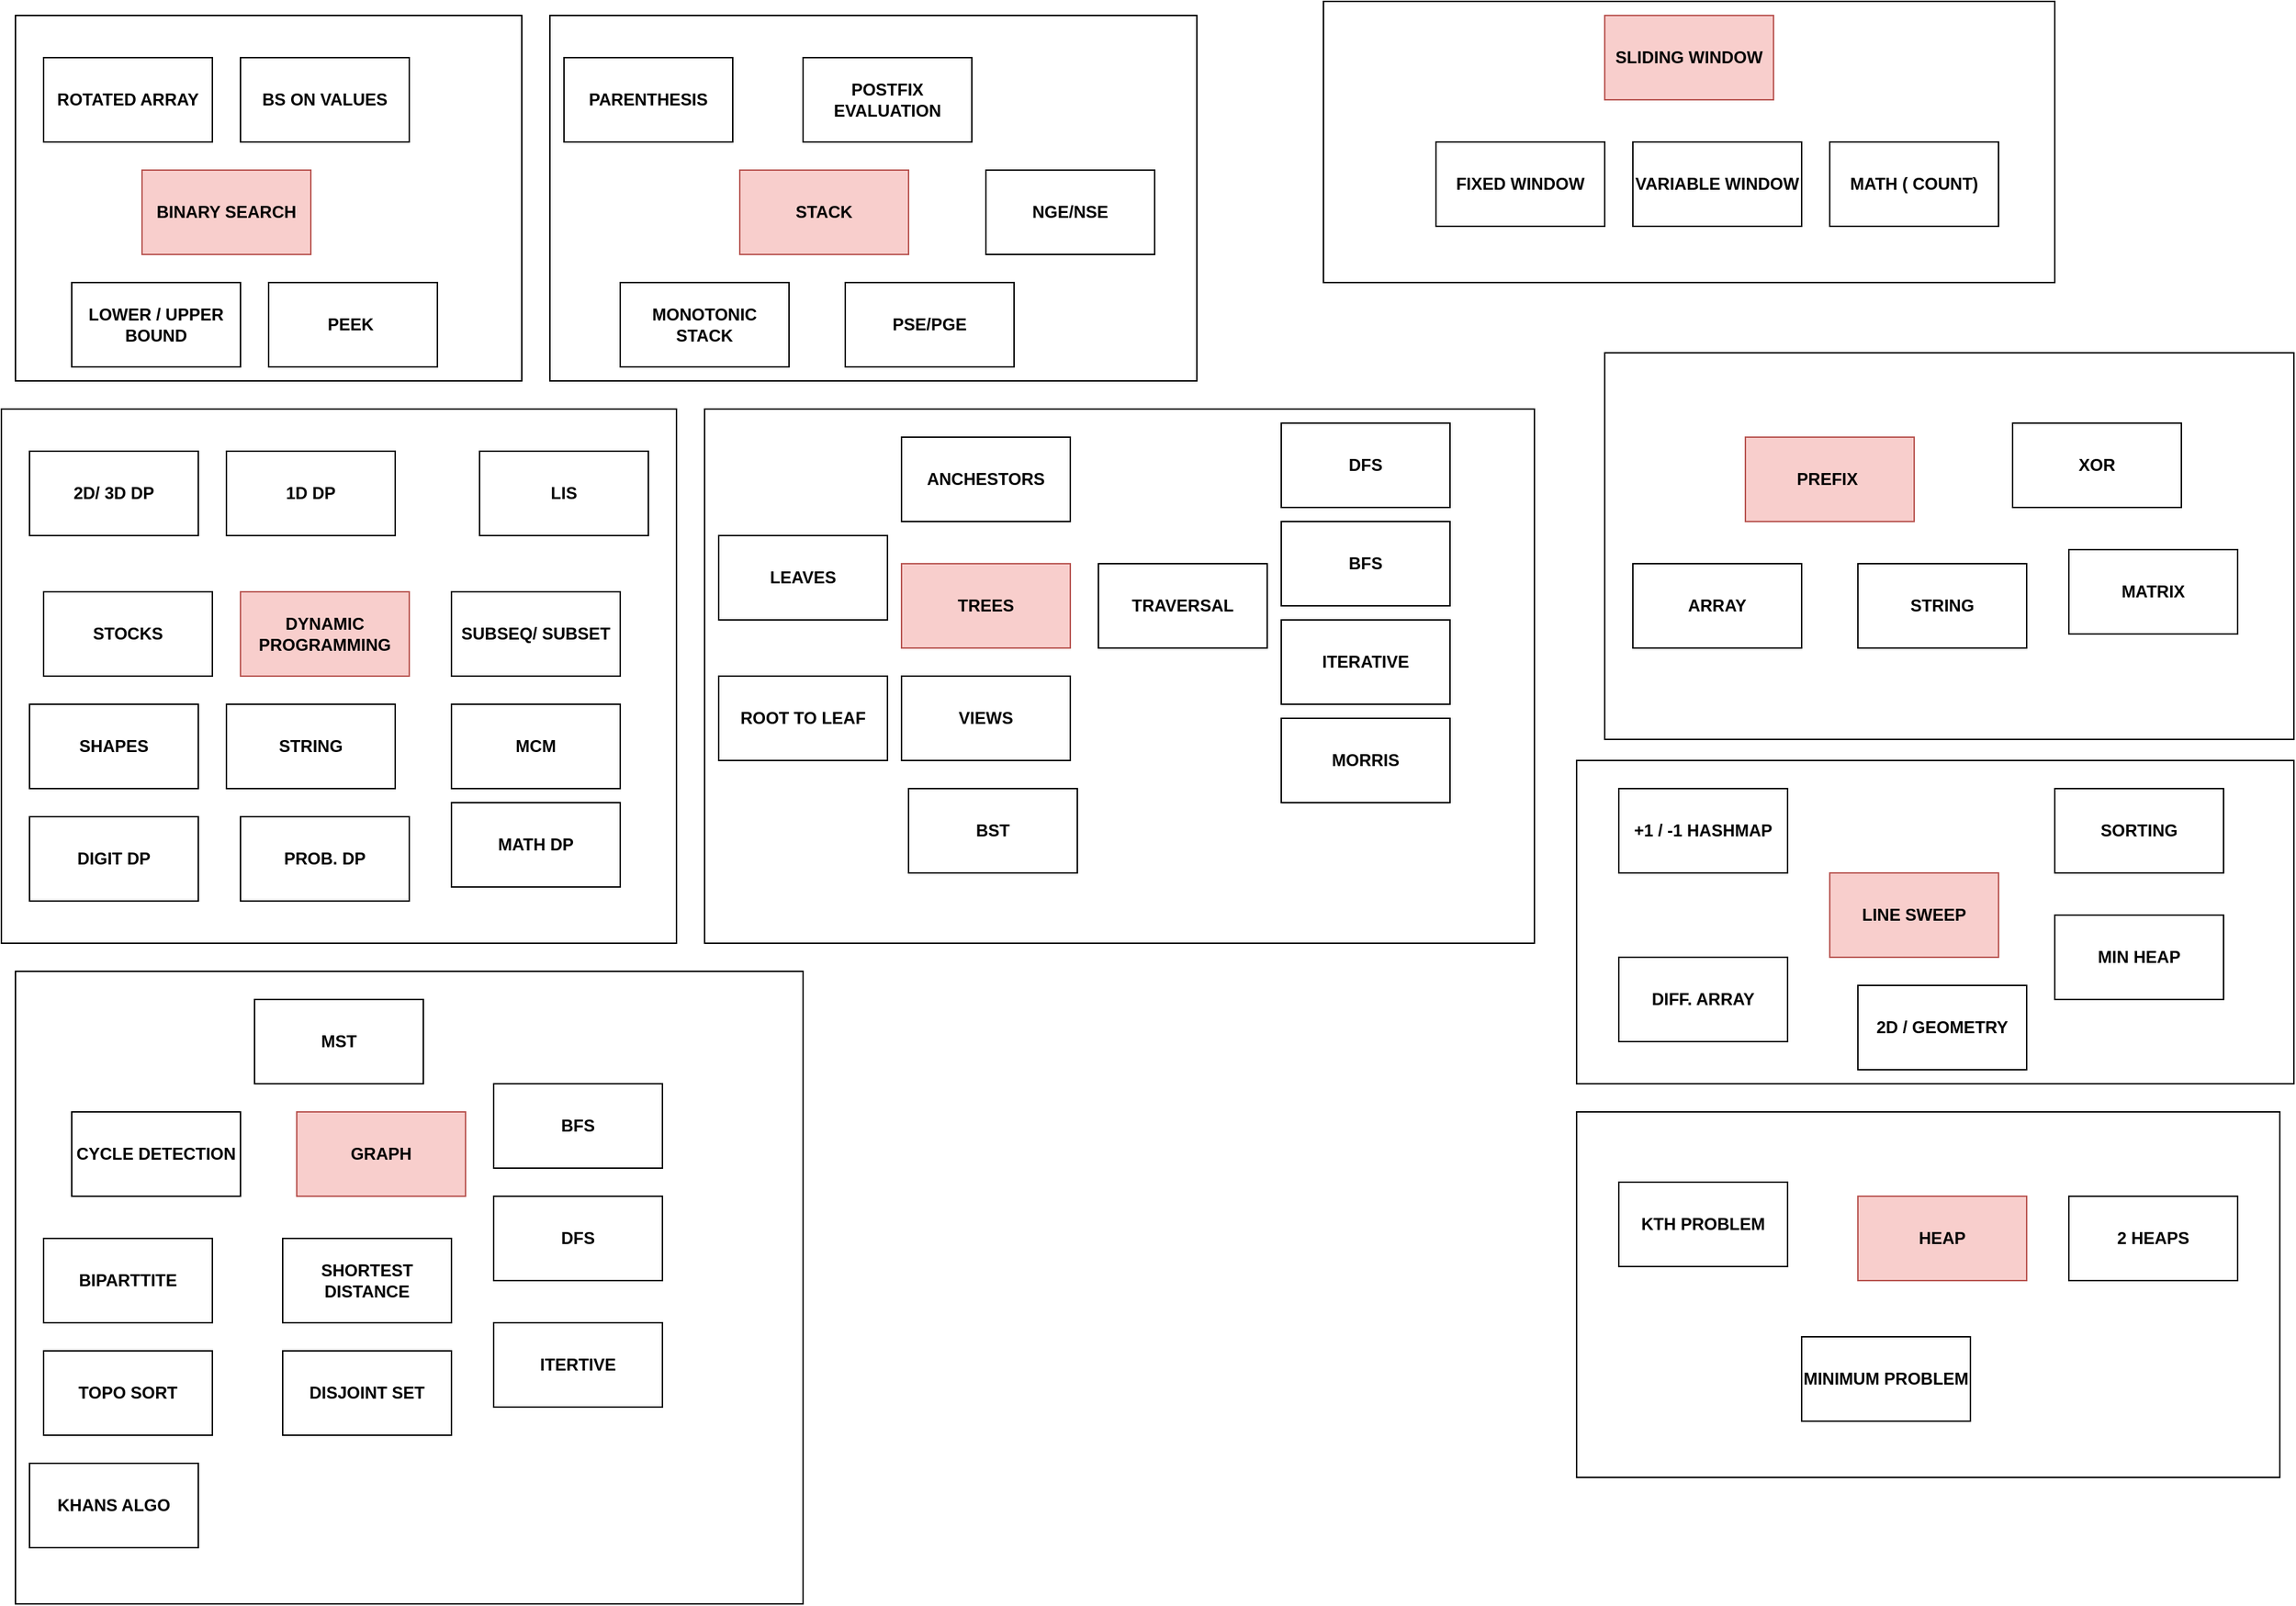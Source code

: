 <mxfile version="26.0.6">
  <diagram name="Page-1" id="dnJ8gBHItaRelVK294X2">
    <mxGraphModel dx="2868" dy="1572" grid="1" gridSize="10" guides="1" tooltips="1" connect="1" arrows="1" fold="1" page="1" pageScale="1" pageWidth="1654" pageHeight="1169" math="0" shadow="0">
      <root>
        <mxCell id="0" />
        <mxCell id="1" parent="0" />
        <mxCell id="kVo33UCh4dWI8IGFmwPP-129" value="" style="rounded=0;whiteSpace=wrap;html=1;fillColor=none;" vertex="1" parent="1">
          <mxGeometry x="1120" y="790" width="500" height="260" as="geometry" />
        </mxCell>
        <mxCell id="kVo33UCh4dWI8IGFmwPP-122" value="" style="rounded=0;whiteSpace=wrap;html=1;fillColor=none;" vertex="1" parent="1">
          <mxGeometry x="1120" y="540" width="510" height="230" as="geometry" />
        </mxCell>
        <mxCell id="kVo33UCh4dWI8IGFmwPP-64" value="" style="rounded=0;whiteSpace=wrap;html=1;fillColor=none;" vertex="1" parent="1">
          <mxGeometry x="390" y="10" width="460" height="260" as="geometry" />
        </mxCell>
        <mxCell id="kVo33UCh4dWI8IGFmwPP-116" value="" style="rounded=0;whiteSpace=wrap;html=1;fillColor=none;" vertex="1" parent="1">
          <mxGeometry x="1140" y="250" width="490" height="275" as="geometry" />
        </mxCell>
        <mxCell id="kVo33UCh4dWI8IGFmwPP-109" value="" style="rounded=0;whiteSpace=wrap;html=1;fillColor=none;" vertex="1" parent="1">
          <mxGeometry x="940" width="520" height="200" as="geometry" />
        </mxCell>
        <mxCell id="kVo33UCh4dWI8IGFmwPP-104" value="" style="rounded=0;whiteSpace=wrap;html=1;fillColor=none;" vertex="1" parent="1">
          <mxGeometry x="500" y="290" width="590" height="380" as="geometry" />
        </mxCell>
        <mxCell id="kVo33UCh4dWI8IGFmwPP-63" value="" style="rounded=0;whiteSpace=wrap;html=1;fillColor=none;" vertex="1" parent="1">
          <mxGeometry x="10" y="10" width="360" height="260" as="geometry" />
        </mxCell>
        <mxCell id="kVo33UCh4dWI8IGFmwPP-7" value="" style="group" vertex="1" connectable="0" parent="1">
          <mxGeometry x="50" y="200" width="120" height="60" as="geometry" />
        </mxCell>
        <mxCell id="kVo33UCh4dWI8IGFmwPP-4" value="" style="rounded=0;whiteSpace=wrap;html=1;" vertex="1" parent="kVo33UCh4dWI8IGFmwPP-7">
          <mxGeometry width="120" height="60" as="geometry" />
        </mxCell>
        <mxCell id="kVo33UCh4dWI8IGFmwPP-5" value="&lt;b&gt;LOWER / UPPER&lt;/b&gt;&lt;div&gt;&lt;b&gt;BOUND&lt;/b&gt;&lt;/div&gt;" style="text;strokeColor=none;align=center;fillColor=none;html=1;verticalAlign=middle;whiteSpace=wrap;rounded=0;" vertex="1" parent="kVo33UCh4dWI8IGFmwPP-7">
          <mxGeometry y="15" width="120" height="30" as="geometry" />
        </mxCell>
        <mxCell id="kVo33UCh4dWI8IGFmwPP-10" value="" style="group" vertex="1" connectable="0" parent="1">
          <mxGeometry x="190" y="200" width="120" height="60" as="geometry" />
        </mxCell>
        <mxCell id="kVo33UCh4dWI8IGFmwPP-11" value="" style="rounded=0;whiteSpace=wrap;html=1;" vertex="1" parent="kVo33UCh4dWI8IGFmwPP-10">
          <mxGeometry width="120" height="60" as="geometry" />
        </mxCell>
        <mxCell id="kVo33UCh4dWI8IGFmwPP-12" value="&lt;b&gt;PEEK&amp;nbsp;&lt;/b&gt;" style="text;strokeColor=none;align=center;fillColor=none;html=1;verticalAlign=middle;whiteSpace=wrap;rounded=0;" vertex="1" parent="kVo33UCh4dWI8IGFmwPP-10">
          <mxGeometry y="15" width="120" height="30" as="geometry" />
        </mxCell>
        <mxCell id="kVo33UCh4dWI8IGFmwPP-13" value="" style="group" vertex="1" connectable="0" parent="1">
          <mxGeometry x="30" y="40" width="120" height="60" as="geometry" />
        </mxCell>
        <mxCell id="kVo33UCh4dWI8IGFmwPP-14" value="" style="rounded=0;whiteSpace=wrap;html=1;" vertex="1" parent="kVo33UCh4dWI8IGFmwPP-13">
          <mxGeometry width="120" height="60" as="geometry" />
        </mxCell>
        <mxCell id="kVo33UCh4dWI8IGFmwPP-15" value="&lt;b&gt;ROTATED ARRAY&lt;/b&gt;" style="text;strokeColor=none;align=center;fillColor=none;html=1;verticalAlign=middle;whiteSpace=wrap;rounded=0;" vertex="1" parent="kVo33UCh4dWI8IGFmwPP-13">
          <mxGeometry y="15" width="120" height="30" as="geometry" />
        </mxCell>
        <mxCell id="kVo33UCh4dWI8IGFmwPP-18" value="" style="group" vertex="1" connectable="0" parent="1">
          <mxGeometry x="170" y="40" width="120" height="60" as="geometry" />
        </mxCell>
        <mxCell id="kVo33UCh4dWI8IGFmwPP-19" value="" style="rounded=0;whiteSpace=wrap;html=1;" vertex="1" parent="kVo33UCh4dWI8IGFmwPP-18">
          <mxGeometry width="120" height="60" as="geometry" />
        </mxCell>
        <mxCell id="kVo33UCh4dWI8IGFmwPP-20" value="&lt;b&gt;BS ON VALUES&lt;/b&gt;" style="text;strokeColor=none;align=center;fillColor=none;html=1;verticalAlign=middle;whiteSpace=wrap;rounded=0;" vertex="1" parent="kVo33UCh4dWI8IGFmwPP-18">
          <mxGeometry y="15" width="120" height="30" as="geometry" />
        </mxCell>
        <mxCell id="kVo33UCh4dWI8IGFmwPP-25" value="" style="group" vertex="1" connectable="0" parent="1">
          <mxGeometry x="525" y="120" width="120" height="60" as="geometry" />
        </mxCell>
        <mxCell id="kVo33UCh4dWI8IGFmwPP-26" value="" style="rounded=0;whiteSpace=wrap;html=1;fillColor=#f8cecc;strokeColor=#b85450;" vertex="1" parent="kVo33UCh4dWI8IGFmwPP-25">
          <mxGeometry width="120" height="60" as="geometry" />
        </mxCell>
        <mxCell id="kVo33UCh4dWI8IGFmwPP-27" value="&lt;b&gt;STACK&lt;/b&gt;" style="text;strokeColor=none;align=center;fillColor=none;html=1;verticalAlign=middle;whiteSpace=wrap;rounded=0;" vertex="1" parent="kVo33UCh4dWI8IGFmwPP-25">
          <mxGeometry y="15" width="120" height="30" as="geometry" />
        </mxCell>
        <mxCell id="kVo33UCh4dWI8IGFmwPP-29" value="" style="group" vertex="1" connectable="0" parent="1">
          <mxGeometry x="440" y="200" width="120" height="60" as="geometry" />
        </mxCell>
        <mxCell id="kVo33UCh4dWI8IGFmwPP-30" value="" style="rounded=0;whiteSpace=wrap;html=1;" vertex="1" parent="kVo33UCh4dWI8IGFmwPP-29">
          <mxGeometry width="120" height="60" as="geometry" />
        </mxCell>
        <mxCell id="kVo33UCh4dWI8IGFmwPP-31" value="&lt;b&gt;MONOTONIC STACK&lt;/b&gt;" style="text;strokeColor=none;align=center;fillColor=none;html=1;verticalAlign=middle;whiteSpace=wrap;rounded=0;" vertex="1" parent="kVo33UCh4dWI8IGFmwPP-29">
          <mxGeometry y="15" width="120" height="30" as="geometry" />
        </mxCell>
        <mxCell id="kVo33UCh4dWI8IGFmwPP-33" value="" style="group" vertex="1" connectable="0" parent="1">
          <mxGeometry x="570" y="40" width="120" height="60" as="geometry" />
        </mxCell>
        <mxCell id="kVo33UCh4dWI8IGFmwPP-34" value="" style="rounded=0;whiteSpace=wrap;html=1;" vertex="1" parent="kVo33UCh4dWI8IGFmwPP-33">
          <mxGeometry width="120" height="60" as="geometry" />
        </mxCell>
        <mxCell id="kVo33UCh4dWI8IGFmwPP-35" value="&lt;b&gt;POSTFIX EVALUATION&lt;/b&gt;" style="text;strokeColor=none;align=center;fillColor=none;html=1;verticalAlign=middle;whiteSpace=wrap;rounded=0;" vertex="1" parent="kVo33UCh4dWI8IGFmwPP-33">
          <mxGeometry y="15" width="120" height="30" as="geometry" />
        </mxCell>
        <mxCell id="kVo33UCh4dWI8IGFmwPP-38" value="" style="group" vertex="1" connectable="0" parent="1">
          <mxGeometry x="400" y="40" width="120" height="60" as="geometry" />
        </mxCell>
        <mxCell id="kVo33UCh4dWI8IGFmwPP-39" value="" style="rounded=0;whiteSpace=wrap;html=1;" vertex="1" parent="kVo33UCh4dWI8IGFmwPP-38">
          <mxGeometry width="120" height="60" as="geometry" />
        </mxCell>
        <mxCell id="kVo33UCh4dWI8IGFmwPP-40" value="&lt;b&gt;PARENTHESIS&lt;/b&gt;" style="text;strokeColor=none;align=center;fillColor=none;html=1;verticalAlign=middle;whiteSpace=wrap;rounded=0;" vertex="1" parent="kVo33UCh4dWI8IGFmwPP-38">
          <mxGeometry y="15" width="120" height="30" as="geometry" />
        </mxCell>
        <mxCell id="kVo33UCh4dWI8IGFmwPP-46" value="" style="group" vertex="1" connectable="0" parent="1">
          <mxGeometry x="170" y="420" width="120" height="60" as="geometry" />
        </mxCell>
        <mxCell id="kVo33UCh4dWI8IGFmwPP-47" value="&lt;b&gt;DYNAMIC&lt;/b&gt;&lt;div&gt;&lt;b&gt;PROGRAMMING&lt;/b&gt;&lt;/div&gt;" style="rounded=0;whiteSpace=wrap;html=1;fillColor=#f8cecc;strokeColor=#b85450;" vertex="1" parent="kVo33UCh4dWI8IGFmwPP-46">
          <mxGeometry width="120" height="60" as="geometry" />
        </mxCell>
        <mxCell id="kVo33UCh4dWI8IGFmwPP-50" value="" style="group" vertex="1" connectable="0" parent="1">
          <mxGeometry x="700" y="120" width="120" height="60" as="geometry" />
        </mxCell>
        <mxCell id="kVo33UCh4dWI8IGFmwPP-51" value="" style="rounded=0;whiteSpace=wrap;html=1;" vertex="1" parent="kVo33UCh4dWI8IGFmwPP-50">
          <mxGeometry width="120" height="60" as="geometry" />
        </mxCell>
        <mxCell id="kVo33UCh4dWI8IGFmwPP-52" value="&lt;b&gt;NGE/NSE&lt;/b&gt;" style="text;strokeColor=none;align=center;fillColor=none;html=1;verticalAlign=middle;whiteSpace=wrap;rounded=0;" vertex="1" parent="kVo33UCh4dWI8IGFmwPP-50">
          <mxGeometry y="15" width="120" height="30" as="geometry" />
        </mxCell>
        <mxCell id="kVo33UCh4dWI8IGFmwPP-57" value="" style="group" vertex="1" connectable="0" parent="1">
          <mxGeometry x="600" y="200" width="120" height="60" as="geometry" />
        </mxCell>
        <mxCell id="kVo33UCh4dWI8IGFmwPP-58" value="" style="rounded=0;whiteSpace=wrap;html=1;" vertex="1" parent="kVo33UCh4dWI8IGFmwPP-57">
          <mxGeometry width="120" height="60" as="geometry" />
        </mxCell>
        <mxCell id="kVo33UCh4dWI8IGFmwPP-59" value="&lt;b&gt;PSE/PGE&lt;/b&gt;" style="text;strokeColor=none;align=center;fillColor=none;html=1;verticalAlign=middle;whiteSpace=wrap;rounded=0;" vertex="1" parent="kVo33UCh4dWI8IGFmwPP-57">
          <mxGeometry y="15" width="120" height="30" as="geometry" />
        </mxCell>
        <mxCell id="kVo33UCh4dWI8IGFmwPP-65" value="" style="group" vertex="1" connectable="0" parent="1">
          <mxGeometry x="160" y="320" width="120" height="60" as="geometry" />
        </mxCell>
        <mxCell id="kVo33UCh4dWI8IGFmwPP-66" value="&lt;b&gt;1D DP&lt;/b&gt;" style="rounded=0;whiteSpace=wrap;html=1;" vertex="1" parent="kVo33UCh4dWI8IGFmwPP-65">
          <mxGeometry width="120" height="60" as="geometry" />
        </mxCell>
        <mxCell id="kVo33UCh4dWI8IGFmwPP-67" value="" style="group" vertex="1" connectable="0" parent="1">
          <mxGeometry x="20" y="320" width="550" height="820" as="geometry" />
        </mxCell>
        <mxCell id="kVo33UCh4dWI8IGFmwPP-68" value="&lt;b&gt;2D/ 3D DP&lt;/b&gt;" style="rounded=0;whiteSpace=wrap;html=1;" vertex="1" parent="kVo33UCh4dWI8IGFmwPP-67">
          <mxGeometry width="120" height="60" as="geometry" />
        </mxCell>
        <mxCell id="kVo33UCh4dWI8IGFmwPP-79" value="" style="rounded=0;whiteSpace=wrap;html=1;fillColor=none;" vertex="1" parent="kVo33UCh4dWI8IGFmwPP-67">
          <mxGeometry x="-20" y="-30" width="480" height="380" as="geometry" />
        </mxCell>
        <mxCell id="kVo33UCh4dWI8IGFmwPP-82" value="&lt;b&gt;DIGIT DP&lt;/b&gt;" style="rounded=0;whiteSpace=wrap;html=1;" vertex="1" parent="kVo33UCh4dWI8IGFmwPP-67">
          <mxGeometry y="260" width="120" height="60" as="geometry" />
        </mxCell>
        <mxCell id="kVo33UCh4dWI8IGFmwPP-83" value="&lt;b&gt;PROB. DP&lt;/b&gt;" style="rounded=0;whiteSpace=wrap;html=1;" vertex="1" parent="kVo33UCh4dWI8IGFmwPP-67">
          <mxGeometry x="150" y="260" width="120" height="60" as="geometry" />
        </mxCell>
        <mxCell id="kVo33UCh4dWI8IGFmwPP-84" value="&lt;b&gt;MATH DP&lt;/b&gt;" style="rounded=0;whiteSpace=wrap;html=1;" vertex="1" parent="kVo33UCh4dWI8IGFmwPP-67">
          <mxGeometry x="300" y="250" width="120" height="60" as="geometry" />
        </mxCell>
        <mxCell id="kVo33UCh4dWI8IGFmwPP-142" value="" style="rounded=0;whiteSpace=wrap;html=1;fillColor=none;" vertex="1" parent="kVo33UCh4dWI8IGFmwPP-67">
          <mxGeometry x="-10" y="370" width="560" height="450" as="geometry" />
        </mxCell>
        <mxCell id="kVo33UCh4dWI8IGFmwPP-69" value="" style="group" vertex="1" connectable="0" parent="1">
          <mxGeometry x="320" y="420" width="120" height="60" as="geometry" />
        </mxCell>
        <mxCell id="kVo33UCh4dWI8IGFmwPP-70" value="&lt;b&gt;SUBSEQ/ SUBSET&lt;/b&gt;" style="rounded=0;whiteSpace=wrap;html=1;" vertex="1" parent="kVo33UCh4dWI8IGFmwPP-69">
          <mxGeometry width="120" height="60" as="geometry" />
        </mxCell>
        <mxCell id="kVo33UCh4dWI8IGFmwPP-73" value="" style="group" vertex="1" connectable="0" parent="1">
          <mxGeometry x="30" y="420" width="120" height="60" as="geometry" />
        </mxCell>
        <mxCell id="kVo33UCh4dWI8IGFmwPP-74" value="&lt;b&gt;STOCKS&lt;/b&gt;" style="rounded=0;whiteSpace=wrap;html=1;" vertex="1" parent="kVo33UCh4dWI8IGFmwPP-73">
          <mxGeometry width="120" height="60" as="geometry" />
        </mxCell>
        <mxCell id="kVo33UCh4dWI8IGFmwPP-75" value="" style="group" vertex="1" connectable="0" parent="1">
          <mxGeometry x="340" y="320" width="120" height="60" as="geometry" />
        </mxCell>
        <mxCell id="kVo33UCh4dWI8IGFmwPP-76" value="&lt;b&gt;LIS&lt;/b&gt;" style="rounded=0;whiteSpace=wrap;html=1;" vertex="1" parent="kVo33UCh4dWI8IGFmwPP-75">
          <mxGeometry width="120" height="60" as="geometry" />
        </mxCell>
        <mxCell id="kVo33UCh4dWI8IGFmwPP-72" value="&lt;b&gt;STRING&lt;/b&gt;" style="rounded=0;whiteSpace=wrap;html=1;" vertex="1" parent="1">
          <mxGeometry x="160" y="500" width="120" height="60" as="geometry" />
        </mxCell>
        <mxCell id="kVo33UCh4dWI8IGFmwPP-77" value="&lt;b&gt;MCM&lt;/b&gt;" style="rounded=0;whiteSpace=wrap;html=1;" vertex="1" parent="1">
          <mxGeometry x="320" y="500" width="120" height="60" as="geometry" />
        </mxCell>
        <mxCell id="kVo33UCh4dWI8IGFmwPP-78" value="&lt;b&gt;SHAPES&lt;/b&gt;" style="rounded=0;whiteSpace=wrap;html=1;" vertex="1" parent="1">
          <mxGeometry x="20" y="500" width="120" height="60" as="geometry" />
        </mxCell>
        <mxCell id="kVo33UCh4dWI8IGFmwPP-91" value="&lt;b&gt;TREES&lt;/b&gt;" style="rounded=0;whiteSpace=wrap;html=1;fillColor=#f8cecc;strokeColor=#b85450;" vertex="1" parent="1">
          <mxGeometry x="640" y="400" width="120" height="60" as="geometry" />
        </mxCell>
        <mxCell id="kVo33UCh4dWI8IGFmwPP-92" value="&lt;b&gt;TRAVERSAL&lt;/b&gt;" style="rounded=0;whiteSpace=wrap;html=1;" vertex="1" parent="1">
          <mxGeometry x="780" y="400" width="120" height="60" as="geometry" />
        </mxCell>
        <mxCell id="kVo33UCh4dWI8IGFmwPP-93" value="&lt;b&gt;DFS&lt;/b&gt;" style="rounded=0;whiteSpace=wrap;html=1;" vertex="1" parent="1">
          <mxGeometry x="910" y="300" width="120" height="60" as="geometry" />
        </mxCell>
        <mxCell id="kVo33UCh4dWI8IGFmwPP-94" value="&lt;b&gt;BFS&lt;/b&gt;" style="rounded=0;whiteSpace=wrap;html=1;" vertex="1" parent="1">
          <mxGeometry x="910" y="370" width="120" height="60" as="geometry" />
        </mxCell>
        <mxCell id="kVo33UCh4dWI8IGFmwPP-95" value="&lt;b&gt;ITERATIVE&lt;/b&gt;" style="rounded=0;whiteSpace=wrap;html=1;" vertex="1" parent="1">
          <mxGeometry x="910" y="440" width="120" height="60" as="geometry" />
        </mxCell>
        <mxCell id="kVo33UCh4dWI8IGFmwPP-96" value="&lt;b&gt;MORRIS&lt;/b&gt;" style="rounded=0;whiteSpace=wrap;html=1;" vertex="1" parent="1">
          <mxGeometry x="910" y="510" width="120" height="60" as="geometry" />
        </mxCell>
        <mxCell id="kVo33UCh4dWI8IGFmwPP-99" value="&lt;b&gt;VIEWS&lt;/b&gt;" style="rounded=0;whiteSpace=wrap;html=1;" vertex="1" parent="1">
          <mxGeometry x="640" y="480" width="120" height="60" as="geometry" />
        </mxCell>
        <mxCell id="kVo33UCh4dWI8IGFmwPP-100" value="&lt;b&gt;ANCHESTORS&lt;/b&gt;" style="rounded=0;whiteSpace=wrap;html=1;" vertex="1" parent="1">
          <mxGeometry x="640" y="310" width="120" height="60" as="geometry" />
        </mxCell>
        <mxCell id="kVo33UCh4dWI8IGFmwPP-101" value="&lt;b&gt;LEAVES&lt;/b&gt;" style="rounded=0;whiteSpace=wrap;html=1;" vertex="1" parent="1">
          <mxGeometry x="510" y="380" width="120" height="60" as="geometry" />
        </mxCell>
        <mxCell id="kVo33UCh4dWI8IGFmwPP-102" value="&lt;b&gt;ROOT TO LEAF&lt;/b&gt;" style="rounded=0;whiteSpace=wrap;html=1;" vertex="1" parent="1">
          <mxGeometry x="510" y="480" width="120" height="60" as="geometry" />
        </mxCell>
        <mxCell id="kVo33UCh4dWI8IGFmwPP-103" value="&lt;b&gt;BST&lt;/b&gt;" style="rounded=0;whiteSpace=wrap;html=1;" vertex="1" parent="1">
          <mxGeometry x="645" y="560" width="120" height="60" as="geometry" />
        </mxCell>
        <mxCell id="kVo33UCh4dWI8IGFmwPP-105" value="&lt;b&gt;SLIDING WINDOW&lt;/b&gt;" style="rounded=0;whiteSpace=wrap;html=1;fillColor=#f8cecc;strokeColor=#b85450;" vertex="1" parent="1">
          <mxGeometry x="1140" y="10" width="120" height="60" as="geometry" />
        </mxCell>
        <mxCell id="kVo33UCh4dWI8IGFmwPP-106" value="&lt;b&gt;FIXED WINDOW&lt;/b&gt;" style="rounded=0;whiteSpace=wrap;html=1;" vertex="1" parent="1">
          <mxGeometry x="1020" y="100" width="120" height="60" as="geometry" />
        </mxCell>
        <mxCell id="kVo33UCh4dWI8IGFmwPP-107" value="&lt;b&gt;VARIABLE WINDOW&lt;/b&gt;" style="rounded=0;whiteSpace=wrap;html=1;" vertex="1" parent="1">
          <mxGeometry x="1160" y="100" width="120" height="60" as="geometry" />
        </mxCell>
        <mxCell id="kVo33UCh4dWI8IGFmwPP-108" value="&lt;b&gt;MATH ( COUNT)&lt;/b&gt;" style="rounded=0;whiteSpace=wrap;html=1;" vertex="1" parent="1">
          <mxGeometry x="1300" y="100" width="120" height="60" as="geometry" />
        </mxCell>
        <mxCell id="kVo33UCh4dWI8IGFmwPP-110" value="&lt;b&gt;PREFIX&amp;nbsp;&lt;/b&gt;" style="rounded=0;whiteSpace=wrap;html=1;fillColor=#f8cecc;strokeColor=#b85450;" vertex="1" parent="1">
          <mxGeometry x="1240" y="310" width="120" height="60" as="geometry" />
        </mxCell>
        <mxCell id="kVo33UCh4dWI8IGFmwPP-112" value="&lt;b&gt;ARRAY&lt;/b&gt;" style="rounded=0;whiteSpace=wrap;html=1;" vertex="1" parent="1">
          <mxGeometry x="1160" y="400" width="120" height="60" as="geometry" />
        </mxCell>
        <mxCell id="kVo33UCh4dWI8IGFmwPP-113" value="&lt;b&gt;STRING&lt;/b&gt;" style="rounded=0;whiteSpace=wrap;html=1;" vertex="1" parent="1">
          <mxGeometry x="1320" y="400" width="120" height="60" as="geometry" />
        </mxCell>
        <mxCell id="kVo33UCh4dWI8IGFmwPP-114" value="&lt;b&gt;XOR&lt;/b&gt;" style="rounded=0;whiteSpace=wrap;html=1;" vertex="1" parent="1">
          <mxGeometry x="1430" y="300" width="120" height="60" as="geometry" />
        </mxCell>
        <mxCell id="kVo33UCh4dWI8IGFmwPP-115" value="&lt;b&gt;MATRIX&lt;/b&gt;" style="rounded=0;whiteSpace=wrap;html=1;" vertex="1" parent="1">
          <mxGeometry x="1470" y="390" width="120" height="60" as="geometry" />
        </mxCell>
        <mxCell id="kVo33UCh4dWI8IGFmwPP-117" value="&lt;b&gt;LINE SWEEP&lt;/b&gt;" style="rounded=0;whiteSpace=wrap;html=1;fillColor=#f8cecc;strokeColor=#b85450;" vertex="1" parent="1">
          <mxGeometry x="1300" y="620" width="120" height="60" as="geometry" />
        </mxCell>
        <mxCell id="kVo33UCh4dWI8IGFmwPP-118" value="&lt;b&gt;+1 / -1 HASHMAP&lt;/b&gt;" style="rounded=0;whiteSpace=wrap;html=1;" vertex="1" parent="1">
          <mxGeometry x="1150" y="560" width="120" height="60" as="geometry" />
        </mxCell>
        <mxCell id="kVo33UCh4dWI8IGFmwPP-119" value="&lt;b&gt;SORTING&lt;/b&gt;" style="rounded=0;whiteSpace=wrap;html=1;" vertex="1" parent="1">
          <mxGeometry x="1460" y="560" width="120" height="60" as="geometry" />
        </mxCell>
        <mxCell id="kVo33UCh4dWI8IGFmwPP-120" value="&lt;b&gt;MIN HEAP&lt;/b&gt;" style="rounded=0;whiteSpace=wrap;html=1;" vertex="1" parent="1">
          <mxGeometry x="1460" y="650" width="120" height="60" as="geometry" />
        </mxCell>
        <mxCell id="kVo33UCh4dWI8IGFmwPP-121" value="&lt;b&gt;DIFF. ARRAY&lt;/b&gt;" style="rounded=0;whiteSpace=wrap;html=1;" vertex="1" parent="1">
          <mxGeometry x="1150" y="680" width="120" height="60" as="geometry" />
        </mxCell>
        <mxCell id="kVo33UCh4dWI8IGFmwPP-124" value="&lt;b&gt;BINARY SEARCH&lt;/b&gt;" style="rounded=0;whiteSpace=wrap;html=1;fillColor=#f8cecc;strokeColor=#b85450;" vertex="1" parent="1">
          <mxGeometry x="100" y="120" width="120" height="60" as="geometry" />
        </mxCell>
        <mxCell id="kVo33UCh4dWI8IGFmwPP-125" value="&lt;b&gt;HEAP&lt;/b&gt;" style="rounded=0;whiteSpace=wrap;html=1;fillColor=#f8cecc;strokeColor=#b85450;" vertex="1" parent="1">
          <mxGeometry x="1320" y="850" width="120" height="60" as="geometry" />
        </mxCell>
        <mxCell id="kVo33UCh4dWI8IGFmwPP-126" value="&lt;b&gt;KTH PROBLEM&lt;/b&gt;" style="rounded=0;whiteSpace=wrap;html=1;" vertex="1" parent="1">
          <mxGeometry x="1150" y="840" width="120" height="60" as="geometry" />
        </mxCell>
        <mxCell id="kVo33UCh4dWI8IGFmwPP-127" value="&lt;b&gt;MINIMUM PROBLEM&lt;/b&gt;" style="rounded=0;whiteSpace=wrap;html=1;" vertex="1" parent="1">
          <mxGeometry x="1280" y="950" width="120" height="60" as="geometry" />
        </mxCell>
        <mxCell id="kVo33UCh4dWI8IGFmwPP-128" value="&lt;b&gt;2 HEAPS&lt;/b&gt;" style="rounded=0;whiteSpace=wrap;html=1;" vertex="1" parent="1">
          <mxGeometry x="1470" y="850" width="120" height="60" as="geometry" />
        </mxCell>
        <mxCell id="kVo33UCh4dWI8IGFmwPP-130" value="&lt;b&gt;2D / GEOMETRY&lt;/b&gt;" style="rounded=0;whiteSpace=wrap;html=1;" vertex="1" parent="1">
          <mxGeometry x="1320" y="700" width="120" height="60" as="geometry" />
        </mxCell>
        <mxCell id="kVo33UCh4dWI8IGFmwPP-131" value="&lt;b&gt;GRAPH&lt;/b&gt;" style="rounded=0;whiteSpace=wrap;html=1;fillColor=#f8cecc;strokeColor=#b85450;" vertex="1" parent="1">
          <mxGeometry x="210" y="790" width="120" height="60" as="geometry" />
        </mxCell>
        <mxCell id="kVo33UCh4dWI8IGFmwPP-132" value="&lt;b&gt;BFS&lt;/b&gt;" style="rounded=0;whiteSpace=wrap;html=1;" vertex="1" parent="1">
          <mxGeometry x="350" y="770" width="120" height="60" as="geometry" />
        </mxCell>
        <mxCell id="kVo33UCh4dWI8IGFmwPP-133" value="&lt;b&gt;DFS&lt;/b&gt;" style="rounded=0;whiteSpace=wrap;html=1;" vertex="1" parent="1">
          <mxGeometry x="350" y="850" width="120" height="60" as="geometry" />
        </mxCell>
        <mxCell id="kVo33UCh4dWI8IGFmwPP-134" value="&lt;b&gt;ITERTIVE&lt;/b&gt;" style="rounded=0;whiteSpace=wrap;html=1;" vertex="1" parent="1">
          <mxGeometry x="350" y="940" width="120" height="60" as="geometry" />
        </mxCell>
        <mxCell id="kVo33UCh4dWI8IGFmwPP-135" value="&lt;b&gt;MST&lt;/b&gt;" style="rounded=0;whiteSpace=wrap;html=1;" vertex="1" parent="1">
          <mxGeometry x="180" y="710" width="120" height="60" as="geometry" />
        </mxCell>
        <mxCell id="kVo33UCh4dWI8IGFmwPP-136" value="&lt;b&gt;SHORTEST DISTANCE&lt;/b&gt;" style="rounded=0;whiteSpace=wrap;html=1;" vertex="1" parent="1">
          <mxGeometry x="200" y="880" width="120" height="60" as="geometry" />
        </mxCell>
        <mxCell id="kVo33UCh4dWI8IGFmwPP-137" value="&lt;b&gt;DISJOINT SET&lt;/b&gt;" style="rounded=0;whiteSpace=wrap;html=1;" vertex="1" parent="1">
          <mxGeometry x="200" y="960" width="120" height="60" as="geometry" />
        </mxCell>
        <mxCell id="kVo33UCh4dWI8IGFmwPP-138" value="&lt;b&gt;CYCLE DETECTION&lt;/b&gt;" style="rounded=0;whiteSpace=wrap;html=1;" vertex="1" parent="1">
          <mxGeometry x="50" y="790" width="120" height="60" as="geometry" />
        </mxCell>
        <mxCell id="kVo33UCh4dWI8IGFmwPP-139" value="&lt;b&gt;BIPARTTITE&lt;/b&gt;" style="rounded=0;whiteSpace=wrap;html=1;" vertex="1" parent="1">
          <mxGeometry x="30" y="880" width="120" height="60" as="geometry" />
        </mxCell>
        <mxCell id="kVo33UCh4dWI8IGFmwPP-140" value="&lt;b&gt;TOPO SORT&lt;/b&gt;" style="rounded=0;whiteSpace=wrap;html=1;" vertex="1" parent="1">
          <mxGeometry x="30" y="960" width="120" height="60" as="geometry" />
        </mxCell>
        <mxCell id="kVo33UCh4dWI8IGFmwPP-141" value="&lt;b&gt;KHANS ALGO&lt;/b&gt;" style="rounded=0;whiteSpace=wrap;html=1;" vertex="1" parent="1">
          <mxGeometry x="20" y="1040" width="120" height="60" as="geometry" />
        </mxCell>
      </root>
    </mxGraphModel>
  </diagram>
</mxfile>
